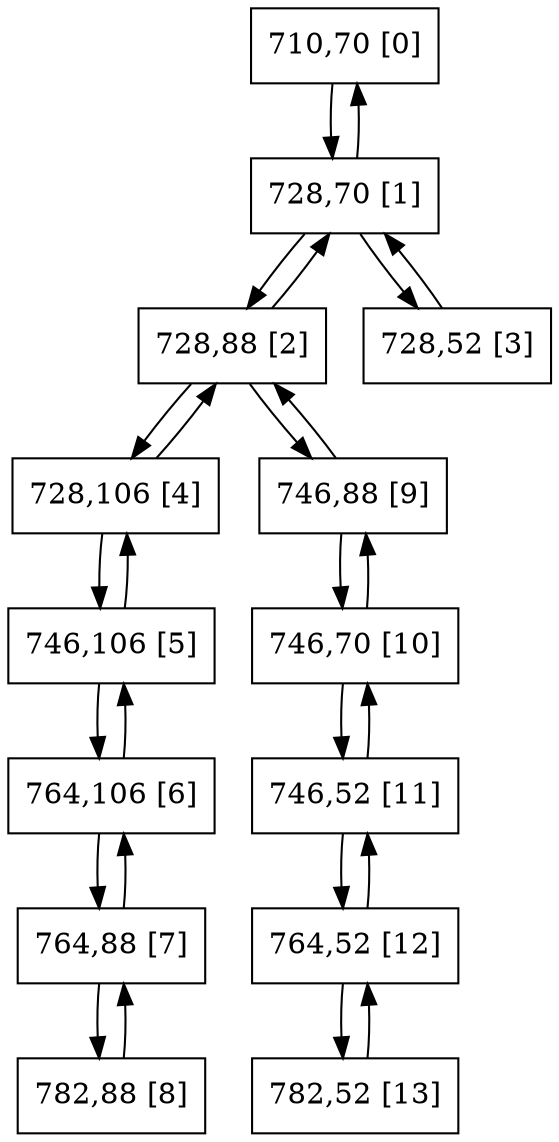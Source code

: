digraph G {
graph [bgcolor=white size="20,20"]
node [shape=circle color=black]
0[shape = polygon, sides = 4, label="710,70 [0]", pos = "0,4.5!" ];
1[shape = polygon, sides = 4, label="728,70 [1]", pos = "2.25,4.5!" ];
2[shape = polygon, sides = 4, label="728,88 [2]", pos = "2.25,2.25!" ];
3[shape = polygon, sides = 4, label="728,52 [3]", pos = "2.25,6.75!" ];
4[shape = polygon, sides = 4, label="728,106 [4]", pos = "2.25,0!" ];
5[shape = polygon, sides = 4, label="746,106 [5]", pos = "4.5,0!" ];
6[shape = polygon, sides = 4, label="764,106 [6]", pos = "6.75,0!" ];
7[shape = polygon, sides = 4, label="764,88 [7]", pos = "6.75,2.25!" ];
8[shape = polygon, sides = 4, label="782,88 [8]", pos = "9,2.25!" ];
9[shape = polygon, sides = 4, label="746,88 [9]", pos = "4.5,2.25!" ];
10[shape = polygon, sides = 4, label="746,70 [10]", pos = "4.5,4.5!" ];
11[shape = polygon, sides = 4, label="746,52 [11]", pos = "4.5,6.75!" ];
12[shape = polygon, sides = 4, label="764,52 [12]", pos = "6.75,6.75!" ];
13[shape = polygon, sides = 4, label="782,52 [13]", pos = "9,6.75!" ];
0->1 ;
1->0 ;
1->2 ;
1->3 ;
2->1 ;
2->4 ;
2->9 ;
3->1 ;
4->2 ;
4->5 ;
5->4 ;
5->6 ;
6->5 ;
6->7 ;
7->6 ;
7->8 ;
8->7 ;
9->2 ;
9->10 ;
10->9 ;
10->11 ;
11->10 ;
11->12 ;
12->11 ;
12->13 ;
13->12 ;
}
